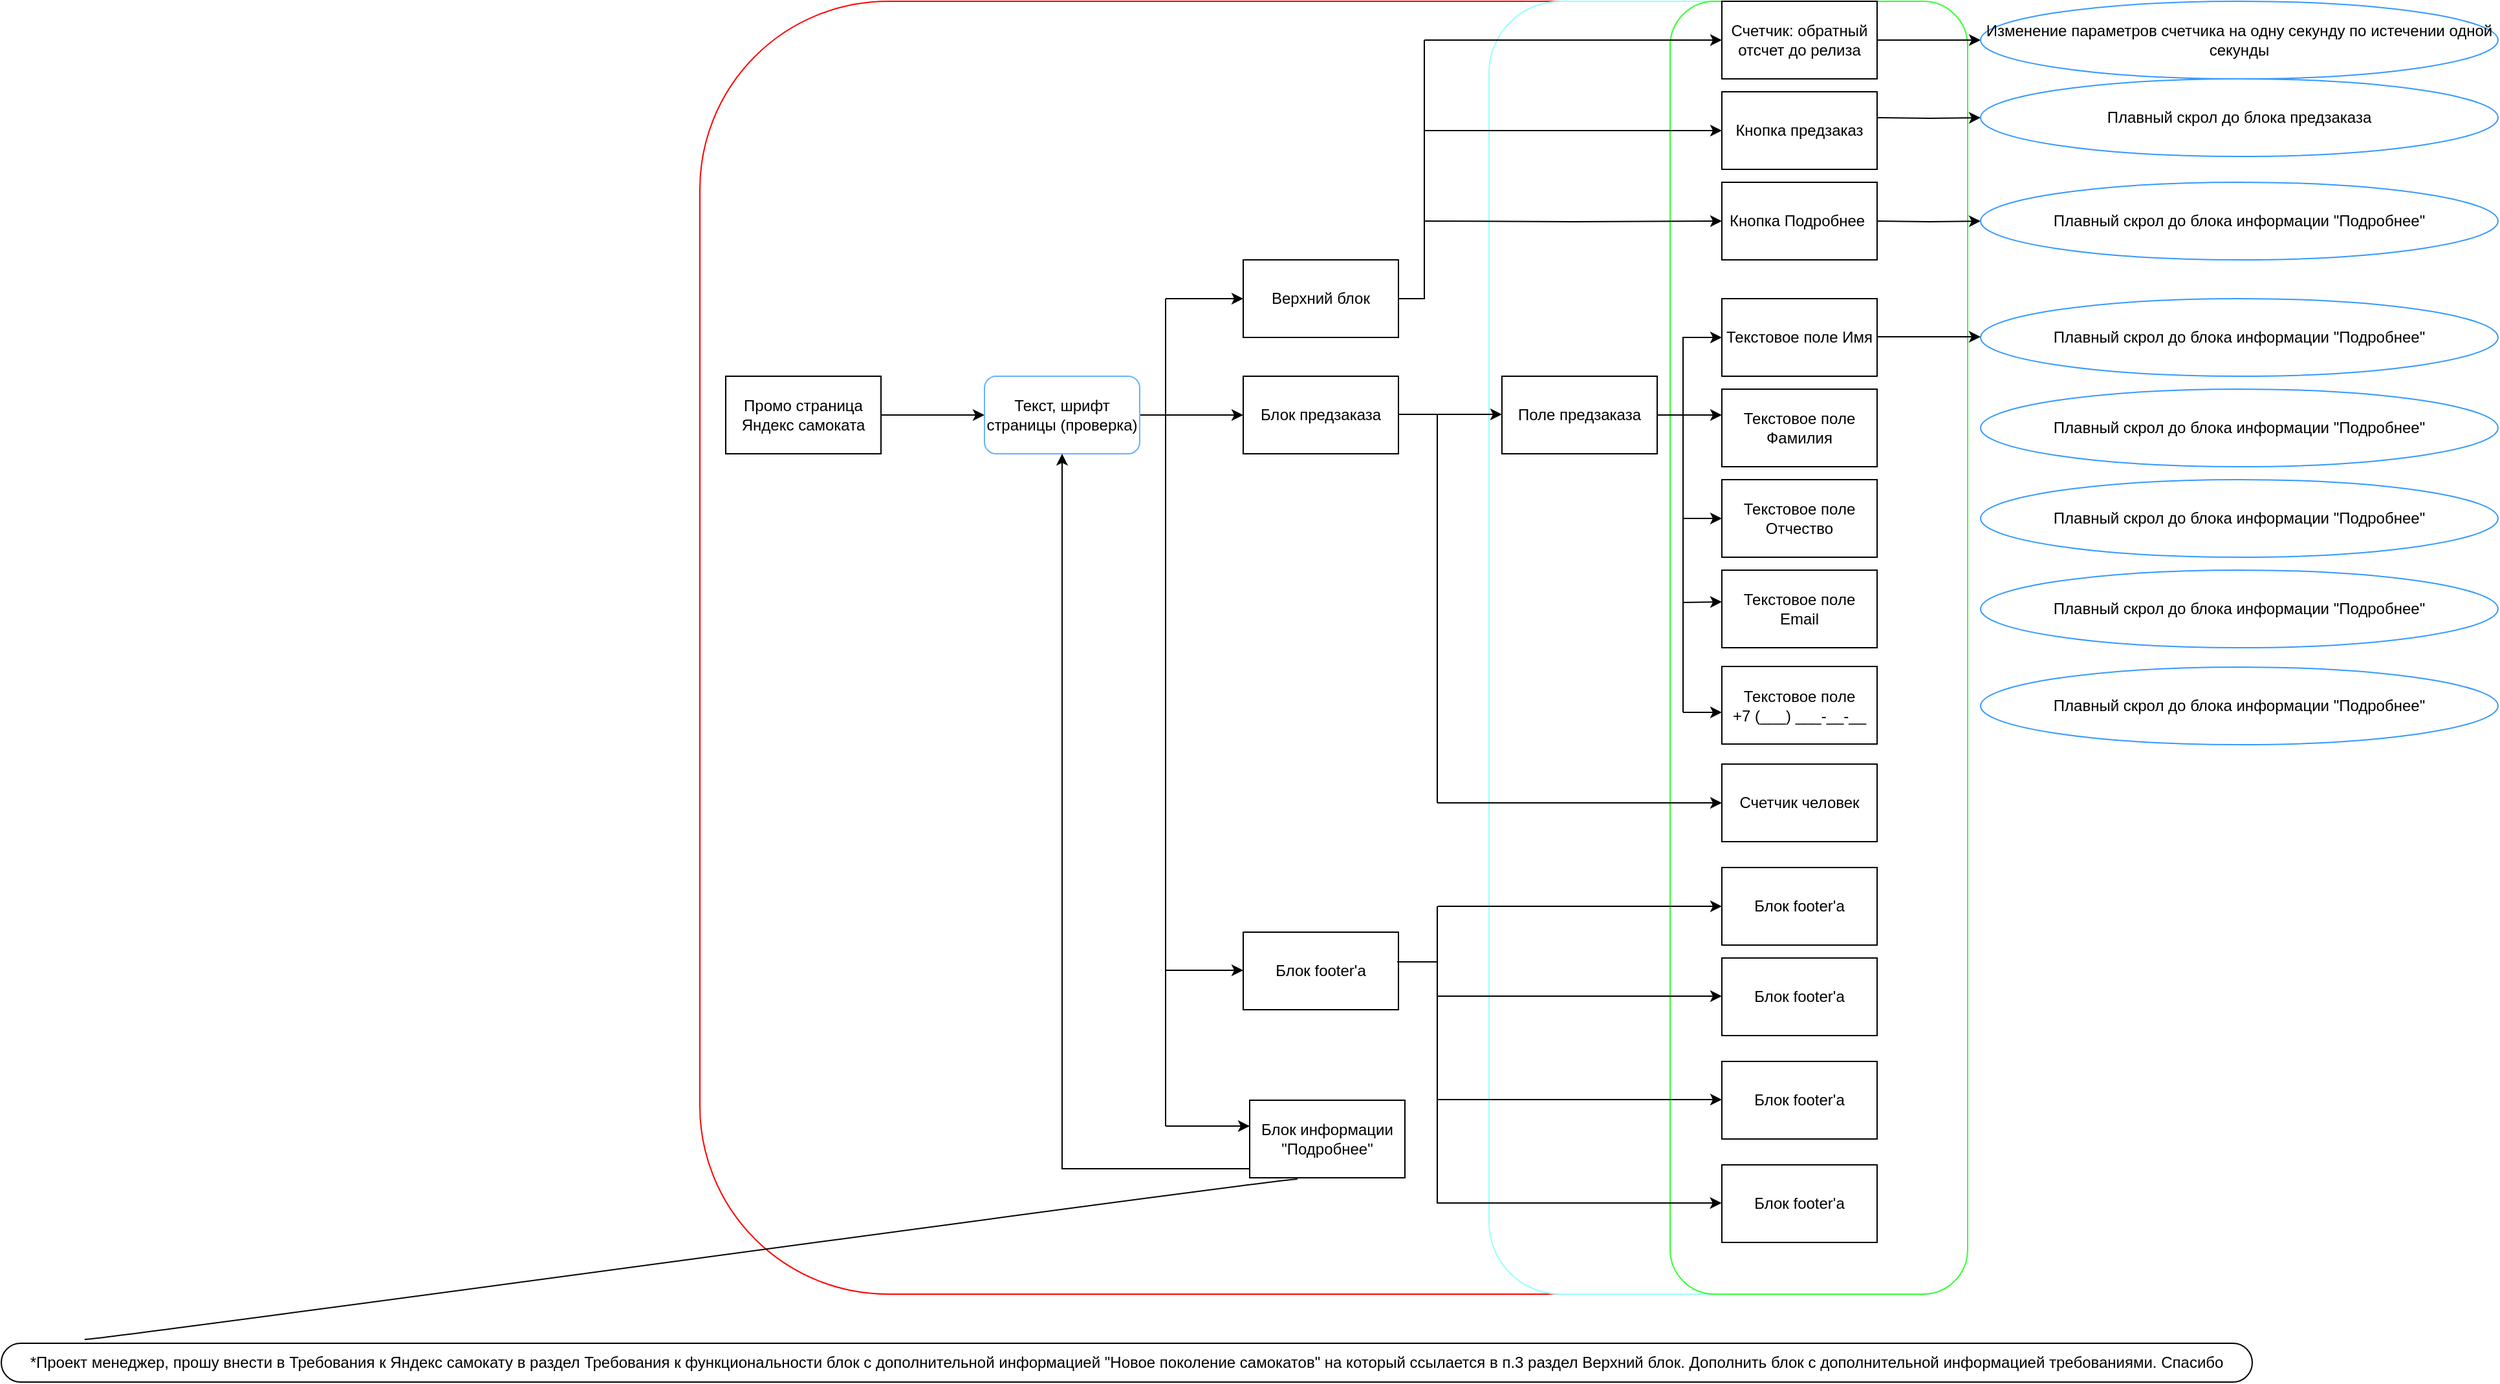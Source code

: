 <mxfile version="20.2.6" type="github">
  <diagram id="Qapn7uXp3IvCwmjQ7_Wd" name="Страница 1">
    <mxGraphModel dx="2249" dy="765" grid="1" gridSize="10" guides="1" tooltips="1" connect="1" arrows="1" fold="1" page="1" pageScale="1" pageWidth="827" pageHeight="1169" math="0" shadow="0">
      <root>
        <mxCell id="0" />
        <mxCell id="1" parent="0" />
        <mxCell id="AT9QCA_H9HxwxS0uMx9N-52" value="" style="rounded=1;whiteSpace=wrap;html=1;strokeColor=#FF0000;" vertex="1" parent="1">
          <mxGeometry y="10" width="970" height="1000" as="geometry" />
        </mxCell>
        <mxCell id="AT9QCA_H9HxwxS0uMx9N-54" value="" style="rounded=1;whiteSpace=wrap;html=1;strokeColor=#99FFFF;" vertex="1" parent="1">
          <mxGeometry x="610" y="10" width="370" height="1000" as="geometry" />
        </mxCell>
        <mxCell id="AT9QCA_H9HxwxS0uMx9N-58" value="" style="rounded=1;whiteSpace=wrap;html=1;strokeColor=#33FF33;" vertex="1" parent="1">
          <mxGeometry x="750" y="10" width="230" height="1000" as="geometry" />
        </mxCell>
        <mxCell id="AT9QCA_H9HxwxS0uMx9N-3" value="" style="edgeStyle=orthogonalEdgeStyle;rounded=0;orthogonalLoop=1;jettySize=auto;html=1;" edge="1" parent="1" source="AT9QCA_H9HxwxS0uMx9N-1" target="AT9QCA_H9HxwxS0uMx9N-2">
          <mxGeometry relative="1" as="geometry" />
        </mxCell>
        <mxCell id="AT9QCA_H9HxwxS0uMx9N-1" value="Промо страница Яндекс самоката" style="rounded=0;whiteSpace=wrap;html=1;" vertex="1" parent="1">
          <mxGeometry x="20" y="300" width="120" height="60" as="geometry" />
        </mxCell>
        <mxCell id="AT9QCA_H9HxwxS0uMx9N-5" value="" style="edgeStyle=orthogonalEdgeStyle;rounded=0;orthogonalLoop=1;jettySize=auto;html=1;" edge="1" parent="1" source="AT9QCA_H9HxwxS0uMx9N-2" target="AT9QCA_H9HxwxS0uMx9N-4">
          <mxGeometry relative="1" as="geometry" />
        </mxCell>
        <mxCell id="AT9QCA_H9HxwxS0uMx9N-2" value="Текст, шрифт страницы (проверка)" style="whiteSpace=wrap;html=1;rounded=1;strokeColor=#66B2FF;" vertex="1" parent="1">
          <mxGeometry x="220" y="300" width="120" height="60" as="geometry" />
        </mxCell>
        <mxCell id="AT9QCA_H9HxwxS0uMx9N-4" value="Блок предзаказа" style="whiteSpace=wrap;html=1;rounded=0;" vertex="1" parent="1">
          <mxGeometry x="420" y="300" width="120" height="60" as="geometry" />
        </mxCell>
        <mxCell id="AT9QCA_H9HxwxS0uMx9N-10" value="" style="endArrow=none;html=1;rounded=0;" edge="1" parent="1">
          <mxGeometry width="50" height="50" relative="1" as="geometry">
            <mxPoint x="360" y="330" as="sourcePoint" />
            <mxPoint x="360" y="240" as="targetPoint" />
          </mxGeometry>
        </mxCell>
        <mxCell id="AT9QCA_H9HxwxS0uMx9N-11" value="" style="endArrow=classic;html=1;rounded=0;" edge="1" parent="1" target="AT9QCA_H9HxwxS0uMx9N-12">
          <mxGeometry width="50" height="50" relative="1" as="geometry">
            <mxPoint x="360" y="240" as="sourcePoint" />
            <mxPoint x="420" y="240" as="targetPoint" />
          </mxGeometry>
        </mxCell>
        <mxCell id="AT9QCA_H9HxwxS0uMx9N-17" value="" style="edgeStyle=orthogonalEdgeStyle;rounded=0;orthogonalLoop=1;jettySize=auto;html=1;" edge="1" parent="1" source="AT9QCA_H9HxwxS0uMx9N-12" target="AT9QCA_H9HxwxS0uMx9N-16">
          <mxGeometry relative="1" as="geometry">
            <Array as="points">
              <mxPoint x="560" y="240" />
              <mxPoint x="560" y="110" />
            </Array>
          </mxGeometry>
        </mxCell>
        <mxCell id="AT9QCA_H9HxwxS0uMx9N-12" value="Верхний блок" style="rounded=0;whiteSpace=wrap;html=1;" vertex="1" parent="1">
          <mxGeometry x="420" y="210" width="120" height="60" as="geometry" />
        </mxCell>
        <mxCell id="AT9QCA_H9HxwxS0uMx9N-13" value="" style="endArrow=none;html=1;rounded=0;" edge="1" parent="1">
          <mxGeometry width="50" height="50" relative="1" as="geometry">
            <mxPoint x="360" y="880" as="sourcePoint" />
            <mxPoint x="360" y="320" as="targetPoint" />
          </mxGeometry>
        </mxCell>
        <mxCell id="AT9QCA_H9HxwxS0uMx9N-14" value="Блок footer&#39;a" style="rounded=0;whiteSpace=wrap;html=1;" vertex="1" parent="1">
          <mxGeometry x="420" y="730" width="120" height="60" as="geometry" />
        </mxCell>
        <mxCell id="AT9QCA_H9HxwxS0uMx9N-15" value="" style="endArrow=classic;html=1;rounded=0;" edge="1" parent="1">
          <mxGeometry width="50" height="50" relative="1" as="geometry">
            <mxPoint x="360" y="759.5" as="sourcePoint" />
            <mxPoint x="420" y="759.5" as="targetPoint" />
          </mxGeometry>
        </mxCell>
        <mxCell id="AT9QCA_H9HxwxS0uMx9N-16" value="Кнопка предзаказ" style="whiteSpace=wrap;html=1;rounded=0;" vertex="1" parent="1">
          <mxGeometry x="790" y="80" width="120" height="60" as="geometry" />
        </mxCell>
        <mxCell id="AT9QCA_H9HxwxS0uMx9N-84" value="" style="edgeStyle=orthogonalEdgeStyle;rounded=0;orthogonalLoop=1;jettySize=auto;html=1;" edge="1" parent="1" source="AT9QCA_H9HxwxS0uMx9N-19" target="AT9QCA_H9HxwxS0uMx9N-83">
          <mxGeometry relative="1" as="geometry" />
        </mxCell>
        <mxCell id="AT9QCA_H9HxwxS0uMx9N-19" value="Счетчик: обратный отсчет до релиза" style="whiteSpace=wrap;html=1;rounded=0;" vertex="1" parent="1">
          <mxGeometry x="790" y="10" width="120" height="60" as="geometry" />
        </mxCell>
        <mxCell id="AT9QCA_H9HxwxS0uMx9N-20" value="" style="endArrow=none;html=1;rounded=0;" edge="1" parent="1">
          <mxGeometry width="50" height="50" relative="1" as="geometry">
            <mxPoint x="560" y="110" as="sourcePoint" />
            <mxPoint x="560" y="40" as="targetPoint" />
          </mxGeometry>
        </mxCell>
        <mxCell id="AT9QCA_H9HxwxS0uMx9N-21" value="" style="edgeStyle=orthogonalEdgeStyle;rounded=0;orthogonalLoop=1;jettySize=auto;html=1;" edge="1" parent="1" target="AT9QCA_H9HxwxS0uMx9N-22">
          <mxGeometry relative="1" as="geometry">
            <mxPoint x="560" y="180" as="sourcePoint" />
          </mxGeometry>
        </mxCell>
        <mxCell id="AT9QCA_H9HxwxS0uMx9N-22" value="Кнопка Подробнее&amp;nbsp;" style="whiteSpace=wrap;html=1;rounded=0;" vertex="1" parent="1">
          <mxGeometry x="790" y="150" width="120" height="60" as="geometry" />
        </mxCell>
        <mxCell id="AT9QCA_H9HxwxS0uMx9N-45" style="edgeStyle=orthogonalEdgeStyle;rounded=0;orthogonalLoop=1;jettySize=auto;html=1;entryX=0.5;entryY=1;entryDx=0;entryDy=0;exitX=0.008;exitY=0.883;exitDx=0;exitDy=0;exitPerimeter=0;" edge="1" parent="1" source="AT9QCA_H9HxwxS0uMx9N-23" target="AT9QCA_H9HxwxS0uMx9N-2">
          <mxGeometry relative="1" as="geometry" />
        </mxCell>
        <mxCell id="AT9QCA_H9HxwxS0uMx9N-23" value="Блок информации &quot;Подробнее&quot;" style="rounded=0;whiteSpace=wrap;html=1;" vertex="1" parent="1">
          <mxGeometry x="425" y="860" width="120" height="60" as="geometry" />
        </mxCell>
        <mxCell id="AT9QCA_H9HxwxS0uMx9N-24" value="" style="endArrow=classic;html=1;rounded=0;" edge="1" parent="1">
          <mxGeometry width="50" height="50" relative="1" as="geometry">
            <mxPoint x="425" y="880" as="sourcePoint" />
            <mxPoint x="425" y="880" as="targetPoint" />
            <Array as="points">
              <mxPoint x="360" y="880" />
            </Array>
          </mxGeometry>
        </mxCell>
        <mxCell id="AT9QCA_H9HxwxS0uMx9N-27" value="" style="endArrow=none;html=1;rounded=0;" edge="1" parent="1">
          <mxGeometry width="50" height="50" relative="1" as="geometry">
            <mxPoint x="560" y="110" as="sourcePoint" />
            <mxPoint x="560" y="40" as="targetPoint" />
          </mxGeometry>
        </mxCell>
        <mxCell id="AT9QCA_H9HxwxS0uMx9N-29" value="" style="edgeStyle=orthogonalEdgeStyle;rounded=0;orthogonalLoop=1;jettySize=auto;html=1;" edge="1" parent="1">
          <mxGeometry relative="1" as="geometry">
            <mxPoint x="540" y="329.5" as="sourcePoint" />
            <mxPoint x="620" y="329.5" as="targetPoint" />
            <Array as="points">
              <mxPoint x="540" y="329.5" />
            </Array>
          </mxGeometry>
        </mxCell>
        <mxCell id="AT9QCA_H9HxwxS0uMx9N-32" value="Счетчик человек" style="rounded=0;whiteSpace=wrap;html=1;" vertex="1" parent="1">
          <mxGeometry x="790" y="600" width="120" height="60" as="geometry" />
        </mxCell>
        <mxCell id="AT9QCA_H9HxwxS0uMx9N-37" value="" style="edgeStyle=orthogonalEdgeStyle;rounded=0;orthogonalLoop=1;jettySize=auto;html=1;" edge="1" parent="1" source="AT9QCA_H9HxwxS0uMx9N-33" target="AT9QCA_H9HxwxS0uMx9N-34">
          <mxGeometry relative="1" as="geometry">
            <Array as="points">
              <mxPoint x="760" y="330" />
              <mxPoint x="760" y="270" />
            </Array>
          </mxGeometry>
        </mxCell>
        <mxCell id="AT9QCA_H9HxwxS0uMx9N-33" value="Поле предзаказа" style="rounded=0;whiteSpace=wrap;html=1;" vertex="1" parent="1">
          <mxGeometry x="620" y="300" width="120" height="60" as="geometry" />
        </mxCell>
        <mxCell id="AT9QCA_H9HxwxS0uMx9N-34" value="Текстовое поле Имя" style="whiteSpace=wrap;html=1;rounded=0;" vertex="1" parent="1">
          <mxGeometry x="790" y="240" width="120" height="60" as="geometry" />
        </mxCell>
        <mxCell id="AT9QCA_H9HxwxS0uMx9N-41" value="Текстовое поле Фамилия" style="whiteSpace=wrap;html=1;rounded=0;" vertex="1" parent="1">
          <mxGeometry x="790" y="310" width="120" height="60" as="geometry" />
        </mxCell>
        <mxCell id="AT9QCA_H9HxwxS0uMx9N-42" value="Текстовое поле &lt;br&gt;+7 (___) ___-__-__" style="whiteSpace=wrap;html=1;rounded=0;" vertex="1" parent="1">
          <mxGeometry x="790" y="524.5" width="120" height="60" as="geometry" />
        </mxCell>
        <mxCell id="AT9QCA_H9HxwxS0uMx9N-43" value="Текстовое поле Отчество" style="whiteSpace=wrap;html=1;rounded=0;" vertex="1" parent="1">
          <mxGeometry x="790" y="380" width="120" height="60" as="geometry" />
        </mxCell>
        <mxCell id="AT9QCA_H9HxwxS0uMx9N-44" value="Текстовое поле Email" style="whiteSpace=wrap;html=1;rounded=0;" vertex="1" parent="1">
          <mxGeometry x="790" y="450" width="120" height="60" as="geometry" />
        </mxCell>
        <mxCell id="AT9QCA_H9HxwxS0uMx9N-46" value="" style="endArrow=classic;html=1;rounded=0;" edge="1" parent="1">
          <mxGeometry width="50" height="50" relative="1" as="geometry">
            <mxPoint x="760" y="330" as="sourcePoint" />
            <mxPoint x="790" y="330" as="targetPoint" />
          </mxGeometry>
        </mxCell>
        <mxCell id="AT9QCA_H9HxwxS0uMx9N-47" value="" style="endArrow=none;html=1;rounded=0;" edge="1" parent="1">
          <mxGeometry width="50" height="50" relative="1" as="geometry">
            <mxPoint x="760" y="560" as="sourcePoint" />
            <mxPoint x="760" y="330" as="targetPoint" />
          </mxGeometry>
        </mxCell>
        <mxCell id="AT9QCA_H9HxwxS0uMx9N-48" value="" style="endArrow=classic;html=1;rounded=0;" edge="1" parent="1">
          <mxGeometry width="50" height="50" relative="1" as="geometry">
            <mxPoint x="760" y="410" as="sourcePoint" />
            <mxPoint x="790" y="410" as="targetPoint" />
          </mxGeometry>
        </mxCell>
        <mxCell id="AT9QCA_H9HxwxS0uMx9N-49" value="" style="endArrow=classic;html=1;rounded=0;" edge="1" parent="1">
          <mxGeometry width="50" height="50" relative="1" as="geometry">
            <mxPoint x="760" y="475" as="sourcePoint" />
            <mxPoint x="790" y="474.5" as="targetPoint" />
          </mxGeometry>
        </mxCell>
        <mxCell id="AT9QCA_H9HxwxS0uMx9N-51" value="" style="endArrow=classic;html=1;rounded=0;" edge="1" parent="1">
          <mxGeometry width="50" height="50" relative="1" as="geometry">
            <mxPoint x="760" y="560" as="sourcePoint" />
            <mxPoint x="790" y="560" as="targetPoint" />
          </mxGeometry>
        </mxCell>
        <mxCell id="AT9QCA_H9HxwxS0uMx9N-61" value="" style="endArrow=classic;html=1;rounded=0;" edge="1" parent="1" target="AT9QCA_H9HxwxS0uMx9N-19">
          <mxGeometry width="50" height="50" relative="1" as="geometry">
            <mxPoint x="560" y="40" as="sourcePoint" />
            <mxPoint x="610" y="-10" as="targetPoint" />
          </mxGeometry>
        </mxCell>
        <mxCell id="AT9QCA_H9HxwxS0uMx9N-62" value="" style="endArrow=classic;html=1;rounded=0;entryX=0;entryY=0.5;entryDx=0;entryDy=0;" edge="1" parent="1" target="AT9QCA_H9HxwxS0uMx9N-32">
          <mxGeometry width="50" height="50" relative="1" as="geometry">
            <mxPoint x="570" y="630" as="sourcePoint" />
            <mxPoint x="790" y="620" as="targetPoint" />
          </mxGeometry>
        </mxCell>
        <mxCell id="AT9QCA_H9HxwxS0uMx9N-64" value="Блок footer&#39;a" style="rounded=0;whiteSpace=wrap;html=1;" vertex="1" parent="1">
          <mxGeometry x="790" y="910" width="120" height="60" as="geometry" />
        </mxCell>
        <mxCell id="AT9QCA_H9HxwxS0uMx9N-65" value="Блок footer&#39;a" style="rounded=0;whiteSpace=wrap;html=1;" vertex="1" parent="1">
          <mxGeometry x="790" y="830" width="120" height="60" as="geometry" />
        </mxCell>
        <mxCell id="AT9QCA_H9HxwxS0uMx9N-66" value="Блок footer&#39;a" style="rounded=0;whiteSpace=wrap;html=1;" vertex="1" parent="1">
          <mxGeometry x="790" y="750" width="120" height="60" as="geometry" />
        </mxCell>
        <mxCell id="AT9QCA_H9HxwxS0uMx9N-67" value="Блок footer&#39;a" style="rounded=0;whiteSpace=wrap;html=1;" vertex="1" parent="1">
          <mxGeometry x="790" y="680" width="120" height="60" as="geometry" />
        </mxCell>
        <mxCell id="AT9QCA_H9HxwxS0uMx9N-69" value="" style="endArrow=none;html=1;rounded=0;" edge="1" parent="1">
          <mxGeometry width="50" height="50" relative="1" as="geometry">
            <mxPoint x="570" y="630" as="sourcePoint" />
            <mxPoint x="570" y="330" as="targetPoint" />
          </mxGeometry>
        </mxCell>
        <mxCell id="AT9QCA_H9HxwxS0uMx9N-70" value="" style="endArrow=classic;html=1;rounded=0;exitX=0.588;exitY=0.7;exitDx=0;exitDy=0;exitPerimeter=0;" edge="1" parent="1" source="AT9QCA_H9HxwxS0uMx9N-52">
          <mxGeometry width="50" height="50" relative="1" as="geometry">
            <mxPoint x="740" y="760" as="sourcePoint" />
            <mxPoint x="790" y="710" as="targetPoint" />
          </mxGeometry>
        </mxCell>
        <mxCell id="AT9QCA_H9HxwxS0uMx9N-72" value="" style="endArrow=classic;html=1;rounded=0;exitX=0.588;exitY=0.7;exitDx=0;exitDy=0;exitPerimeter=0;" edge="1" parent="1">
          <mxGeometry width="50" height="50" relative="1" as="geometry">
            <mxPoint x="570.36" y="779.5" as="sourcePoint" />
            <mxPoint x="790" y="779.5" as="targetPoint" />
          </mxGeometry>
        </mxCell>
        <mxCell id="AT9QCA_H9HxwxS0uMx9N-73" value="" style="endArrow=classic;html=1;rounded=0;exitX=0.588;exitY=0.7;exitDx=0;exitDy=0;exitPerimeter=0;" edge="1" parent="1">
          <mxGeometry width="50" height="50" relative="1" as="geometry">
            <mxPoint x="570.36" y="859.5" as="sourcePoint" />
            <mxPoint x="790" y="859.5" as="targetPoint" />
          </mxGeometry>
        </mxCell>
        <mxCell id="AT9QCA_H9HxwxS0uMx9N-74" value="" style="endArrow=classic;html=1;rounded=0;exitX=0.588;exitY=0.7;exitDx=0;exitDy=0;exitPerimeter=0;" edge="1" parent="1">
          <mxGeometry width="50" height="50" relative="1" as="geometry">
            <mxPoint x="570.18" y="939.5" as="sourcePoint" />
            <mxPoint x="789.82" y="939.5" as="targetPoint" />
          </mxGeometry>
        </mxCell>
        <mxCell id="AT9QCA_H9HxwxS0uMx9N-76" value="" style="endArrow=none;html=1;rounded=0;" edge="1" parent="1">
          <mxGeometry width="50" height="50" relative="1" as="geometry">
            <mxPoint x="570" y="940" as="sourcePoint" />
            <mxPoint x="570" y="710" as="targetPoint" />
          </mxGeometry>
        </mxCell>
        <mxCell id="AT9QCA_H9HxwxS0uMx9N-77" value="" style="endArrow=none;html=1;rounded=0;exitX=0.992;exitY=0.383;exitDx=0;exitDy=0;exitPerimeter=0;" edge="1" parent="1" source="AT9QCA_H9HxwxS0uMx9N-14">
          <mxGeometry width="50" height="50" relative="1" as="geometry">
            <mxPoint x="520" y="800" as="sourcePoint" />
            <mxPoint x="570" y="753" as="targetPoint" />
          </mxGeometry>
        </mxCell>
        <mxCell id="AT9QCA_H9HxwxS0uMx9N-80" value="*Проект менеджер, прошу внести в Требования к Яндекс самокату в раздел Требования к функциональности блок с дополнительной информацией &quot;Новое поколение самокатов&quot; на который ссылается в п.3 раздел Верхний блок. Дополнить блок с дополнительной информацией требованиями. Спасибо" style="whiteSpace=wrap;html=1;rounded=1;arcSize=50;align=center;verticalAlign=middle;strokeWidth=1;autosize=1;spacing=4;treeFolding=1;treeMoving=1;newEdgeStyle={&quot;edgeStyle&quot;:&quot;entityRelationEdgeStyle&quot;,&quot;startArrow&quot;:&quot;none&quot;,&quot;endArrow&quot;:&quot;none&quot;,&quot;segment&quot;:10,&quot;curved&quot;:1};" vertex="1" parent="1">
          <mxGeometry x="-540" y="1048" width="1740" height="30" as="geometry" />
        </mxCell>
        <mxCell id="AT9QCA_H9HxwxS0uMx9N-81" value="" style="edgeStyle=entityRelationEdgeStyle;startArrow=none;endArrow=none;segment=10;curved=1;rounded=0;exitX=0.308;exitY=1.017;exitDx=0;exitDy=0;exitPerimeter=0;entryX=0.037;entryY=-0.1;entryDx=0;entryDy=0;entryPerimeter=0;" edge="1" target="AT9QCA_H9HxwxS0uMx9N-80" parent="1" source="AT9QCA_H9HxwxS0uMx9N-23">
          <mxGeometry relative="1" as="geometry">
            <mxPoint x="10" y="1080" as="sourcePoint" />
          </mxGeometry>
        </mxCell>
        <mxCell id="AT9QCA_H9HxwxS0uMx9N-83" value="Изменение параметров счетчика на одну секунду по истечении одной секунды" style="ellipse;whiteSpace=wrap;html=1;rounded=0;strokeColor=#3399FF;" vertex="1" parent="1">
          <mxGeometry x="990" y="10" width="400" height="60" as="geometry" />
        </mxCell>
        <mxCell id="AT9QCA_H9HxwxS0uMx9N-85" value="" style="edgeStyle=orthogonalEdgeStyle;rounded=0;orthogonalLoop=1;jettySize=auto;html=1;" edge="1" parent="1" target="AT9QCA_H9HxwxS0uMx9N-86">
          <mxGeometry relative="1" as="geometry">
            <mxPoint x="910" y="100" as="sourcePoint" />
          </mxGeometry>
        </mxCell>
        <mxCell id="AT9QCA_H9HxwxS0uMx9N-86" value="Плавный скрол до блока предзаказа" style="ellipse;whiteSpace=wrap;html=1;rounded=0;strokeColor=#3399FF;" vertex="1" parent="1">
          <mxGeometry x="990" y="70" width="400" height="60" as="geometry" />
        </mxCell>
        <mxCell id="AT9QCA_H9HxwxS0uMx9N-87" value="" style="edgeStyle=orthogonalEdgeStyle;rounded=0;orthogonalLoop=1;jettySize=auto;html=1;" edge="1" parent="1" target="AT9QCA_H9HxwxS0uMx9N-88">
          <mxGeometry relative="1" as="geometry">
            <mxPoint x="910" y="180" as="sourcePoint" />
          </mxGeometry>
        </mxCell>
        <mxCell id="AT9QCA_H9HxwxS0uMx9N-88" value="Плавный скрол до блока информации &quot;Подробнее&quot;" style="ellipse;whiteSpace=wrap;html=1;rounded=0;strokeColor=#3399FF;" vertex="1" parent="1">
          <mxGeometry x="990" y="150" width="400" height="60" as="geometry" />
        </mxCell>
        <mxCell id="AT9QCA_H9HxwxS0uMx9N-89" value="Плавный скрол до блока информации &quot;Подробнее&quot;" style="ellipse;whiteSpace=wrap;html=1;rounded=0;strokeColor=#3399FF;" vertex="1" parent="1">
          <mxGeometry x="990" y="240" width="400" height="60" as="geometry" />
        </mxCell>
        <mxCell id="AT9QCA_H9HxwxS0uMx9N-90" value="Плавный скрол до блока информации &quot;Подробнее&quot;" style="ellipse;whiteSpace=wrap;html=1;rounded=0;strokeColor=#3399FF;" vertex="1" parent="1">
          <mxGeometry x="990" y="310" width="400" height="60" as="geometry" />
        </mxCell>
        <mxCell id="AT9QCA_H9HxwxS0uMx9N-91" value="Плавный скрол до блока информации &quot;Подробнее&quot;" style="ellipse;whiteSpace=wrap;html=1;rounded=0;strokeColor=#3399FF;" vertex="1" parent="1">
          <mxGeometry x="990" y="380" width="400" height="60" as="geometry" />
        </mxCell>
        <mxCell id="AT9QCA_H9HxwxS0uMx9N-92" value="Плавный скрол до блока информации &quot;Подробнее&quot;" style="ellipse;whiteSpace=wrap;html=1;rounded=0;strokeColor=#3399FF;" vertex="1" parent="1">
          <mxGeometry x="990" y="450" width="400" height="60" as="geometry" />
        </mxCell>
        <mxCell id="AT9QCA_H9HxwxS0uMx9N-93" value="Плавный скрол до блока информации &quot;Подробнее&quot;" style="ellipse;whiteSpace=wrap;html=1;rounded=0;strokeColor=#3399FF;" vertex="1" parent="1">
          <mxGeometry x="990" y="525" width="400" height="60" as="geometry" />
        </mxCell>
        <mxCell id="AT9QCA_H9HxwxS0uMx9N-94" value="" style="edgeStyle=orthogonalEdgeStyle;rounded=0;orthogonalLoop=1;jettySize=auto;html=1;" edge="1" parent="1">
          <mxGeometry relative="1" as="geometry">
            <mxPoint x="910" y="269.5" as="sourcePoint" />
            <mxPoint x="990" y="269.5" as="targetPoint" />
          </mxGeometry>
        </mxCell>
      </root>
    </mxGraphModel>
  </diagram>
</mxfile>
